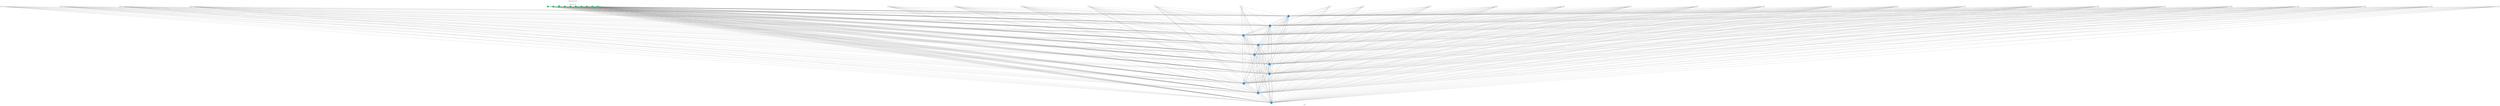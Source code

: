 digraph g {
	graph [nodesep=1 ranksep=2 splines=false]
	edge [arrowhead=none color="#707070"]
	subgraph cluster_input {
		node [color="#2ecc71" fontcolor="#2ecc71" shape=circle style=filled]
		color=white
		1
		label="My first neural network



Input Layer (+39)"
		rank=same
		2
		label="My first neural network



Input Layer (+39)"
		rank=same
		3
		label="My first neural network



Input Layer (+39)"
		rank=same
		4
		label="My first neural network



Input Layer (+39)"
		rank=same
		5
		label="My first neural network



Input Layer (+39)"
		rank=same
		6
		label="My first neural network



Input Layer (+39)"
		rank=same
		7
		label="My first neural network



Input Layer (+39)"
		rank=same
		8
		label="My first neural network



Input Layer (+39)"
		rank=same
		9
		label="My first neural network



Input Layer (+39)"
		rank=same
		10
		label="My first neural network



Input Layer (+39)"
		rank=same
	}
	1 -> 11
	2 -> 11
	3 -> 11
	4 -> 11
	5 -> 11
	6 -> 11
	7 -> 11
	8 -> 11
	9 -> 11
	10 -> 11
	11 -> 11
	12 -> 11
	13 -> 11
	14 -> 11
	15 -> 11
	16 -> 11
	17 -> 11
	18 -> 11
	19 -> 11
	20 -> 11
	21 -> 11
	22 -> 11
	23 -> 11
	24 -> 11
	25 -> 11
	26 -> 11
	27 -> 11
	28 -> 11
	29 -> 11
	30 -> 11
	31 -> 11
	32 -> 11
	33 -> 11
	34 -> 11
	35 -> 11
	36 -> 11
	37 -> 11
	38 -> 11
	39 -> 11
	40 -> 11
	41 -> 11
	42 -> 11
	43 -> 11
	44 -> 11
	45 -> 11
	46 -> 11
	47 -> 11
	48 -> 11
	49 -> 11
	1 -> 12
	2 -> 12
	3 -> 12
	4 -> 12
	5 -> 12
	6 -> 12
	7 -> 12
	8 -> 12
	9 -> 12
	10 -> 12
	11 -> 12
	12 -> 12
	13 -> 12
	14 -> 12
	15 -> 12
	16 -> 12
	17 -> 12
	18 -> 12
	19 -> 12
	20 -> 12
	21 -> 12
	22 -> 12
	23 -> 12
	24 -> 12
	25 -> 12
	26 -> 12
	27 -> 12
	28 -> 12
	29 -> 12
	30 -> 12
	31 -> 12
	32 -> 12
	33 -> 12
	34 -> 12
	35 -> 12
	36 -> 12
	37 -> 12
	38 -> 12
	39 -> 12
	40 -> 12
	41 -> 12
	42 -> 12
	43 -> 12
	44 -> 12
	45 -> 12
	46 -> 12
	47 -> 12
	48 -> 12
	49 -> 12
	1 -> 13
	2 -> 13
	3 -> 13
	4 -> 13
	5 -> 13
	6 -> 13
	7 -> 13
	8 -> 13
	9 -> 13
	10 -> 13
	11 -> 13
	12 -> 13
	13 -> 13
	14 -> 13
	15 -> 13
	16 -> 13
	17 -> 13
	18 -> 13
	19 -> 13
	20 -> 13
	21 -> 13
	22 -> 13
	23 -> 13
	24 -> 13
	25 -> 13
	26 -> 13
	27 -> 13
	28 -> 13
	29 -> 13
	30 -> 13
	31 -> 13
	32 -> 13
	33 -> 13
	34 -> 13
	35 -> 13
	36 -> 13
	37 -> 13
	38 -> 13
	39 -> 13
	40 -> 13
	41 -> 13
	42 -> 13
	43 -> 13
	44 -> 13
	45 -> 13
	46 -> 13
	47 -> 13
	48 -> 13
	49 -> 13
	1 -> 14
	2 -> 14
	3 -> 14
	4 -> 14
	5 -> 14
	6 -> 14
	7 -> 14
	8 -> 14
	9 -> 14
	10 -> 14
	11 -> 14
	12 -> 14
	13 -> 14
	14 -> 14
	15 -> 14
	16 -> 14
	17 -> 14
	18 -> 14
	19 -> 14
	20 -> 14
	21 -> 14
	22 -> 14
	23 -> 14
	24 -> 14
	25 -> 14
	26 -> 14
	27 -> 14
	28 -> 14
	29 -> 14
	30 -> 14
	31 -> 14
	32 -> 14
	33 -> 14
	34 -> 14
	35 -> 14
	36 -> 14
	37 -> 14
	38 -> 14
	39 -> 14
	40 -> 14
	41 -> 14
	42 -> 14
	43 -> 14
	44 -> 14
	45 -> 14
	46 -> 14
	47 -> 14
	48 -> 14
	49 -> 14
	1 -> 15
	2 -> 15
	3 -> 15
	4 -> 15
	5 -> 15
	6 -> 15
	7 -> 15
	8 -> 15
	9 -> 15
	10 -> 15
	11 -> 15
	12 -> 15
	13 -> 15
	14 -> 15
	15 -> 15
	16 -> 15
	17 -> 15
	18 -> 15
	19 -> 15
	20 -> 15
	21 -> 15
	22 -> 15
	23 -> 15
	24 -> 15
	25 -> 15
	26 -> 15
	27 -> 15
	28 -> 15
	29 -> 15
	30 -> 15
	31 -> 15
	32 -> 15
	33 -> 15
	34 -> 15
	35 -> 15
	36 -> 15
	37 -> 15
	38 -> 15
	39 -> 15
	40 -> 15
	41 -> 15
	42 -> 15
	43 -> 15
	44 -> 15
	45 -> 15
	46 -> 15
	47 -> 15
	48 -> 15
	49 -> 15
	1 -> 16
	2 -> 16
	3 -> 16
	4 -> 16
	5 -> 16
	6 -> 16
	7 -> 16
	8 -> 16
	9 -> 16
	10 -> 16
	11 -> 16
	12 -> 16
	13 -> 16
	14 -> 16
	15 -> 16
	16 -> 16
	17 -> 16
	18 -> 16
	19 -> 16
	20 -> 16
	21 -> 16
	22 -> 16
	23 -> 16
	24 -> 16
	25 -> 16
	26 -> 16
	27 -> 16
	28 -> 16
	29 -> 16
	30 -> 16
	31 -> 16
	32 -> 16
	33 -> 16
	34 -> 16
	35 -> 16
	36 -> 16
	37 -> 16
	38 -> 16
	39 -> 16
	40 -> 16
	41 -> 16
	42 -> 16
	43 -> 16
	44 -> 16
	45 -> 16
	46 -> 16
	47 -> 16
	48 -> 16
	49 -> 16
	1 -> 17
	2 -> 17
	3 -> 17
	4 -> 17
	5 -> 17
	6 -> 17
	7 -> 17
	8 -> 17
	9 -> 17
	10 -> 17
	11 -> 17
	12 -> 17
	13 -> 17
	14 -> 17
	15 -> 17
	16 -> 17
	17 -> 17
	18 -> 17
	19 -> 17
	20 -> 17
	21 -> 17
	22 -> 17
	23 -> 17
	24 -> 17
	25 -> 17
	26 -> 17
	27 -> 17
	28 -> 17
	29 -> 17
	30 -> 17
	31 -> 17
	32 -> 17
	33 -> 17
	34 -> 17
	35 -> 17
	36 -> 17
	37 -> 17
	38 -> 17
	39 -> 17
	40 -> 17
	41 -> 17
	42 -> 17
	43 -> 17
	44 -> 17
	45 -> 17
	46 -> 17
	47 -> 17
	48 -> 17
	49 -> 17
	1 -> 18
	2 -> 18
	3 -> 18
	4 -> 18
	5 -> 18
	6 -> 18
	7 -> 18
	8 -> 18
	9 -> 18
	10 -> 18
	11 -> 18
	12 -> 18
	13 -> 18
	14 -> 18
	15 -> 18
	16 -> 18
	17 -> 18
	18 -> 18
	19 -> 18
	20 -> 18
	21 -> 18
	22 -> 18
	23 -> 18
	24 -> 18
	25 -> 18
	26 -> 18
	27 -> 18
	28 -> 18
	29 -> 18
	30 -> 18
	31 -> 18
	32 -> 18
	33 -> 18
	34 -> 18
	35 -> 18
	36 -> 18
	37 -> 18
	38 -> 18
	39 -> 18
	40 -> 18
	41 -> 18
	42 -> 18
	43 -> 18
	44 -> 18
	45 -> 18
	46 -> 18
	47 -> 18
	48 -> 18
	49 -> 18
	1 -> 19
	2 -> 19
	3 -> 19
	4 -> 19
	5 -> 19
	6 -> 19
	7 -> 19
	8 -> 19
	9 -> 19
	10 -> 19
	11 -> 19
	12 -> 19
	13 -> 19
	14 -> 19
	15 -> 19
	16 -> 19
	17 -> 19
	18 -> 19
	19 -> 19
	20 -> 19
	21 -> 19
	22 -> 19
	23 -> 19
	24 -> 19
	25 -> 19
	26 -> 19
	27 -> 19
	28 -> 19
	29 -> 19
	30 -> 19
	31 -> 19
	32 -> 19
	33 -> 19
	34 -> 19
	35 -> 19
	36 -> 19
	37 -> 19
	38 -> 19
	39 -> 19
	40 -> 19
	41 -> 19
	42 -> 19
	43 -> 19
	44 -> 19
	45 -> 19
	46 -> 19
	47 -> 19
	48 -> 19
	49 -> 19
	1 -> 20
	2 -> 20
	3 -> 20
	4 -> 20
	5 -> 20
	6 -> 20
	7 -> 20
	8 -> 20
	9 -> 20
	10 -> 20
	11 -> 20
	12 -> 20
	13 -> 20
	14 -> 20
	15 -> 20
	16 -> 20
	17 -> 20
	18 -> 20
	19 -> 20
	20 -> 20
	21 -> 20
	22 -> 20
	23 -> 20
	24 -> 20
	25 -> 20
	26 -> 20
	27 -> 20
	28 -> 20
	29 -> 20
	30 -> 20
	31 -> 20
	32 -> 20
	33 -> 20
	34 -> 20
	35 -> 20
	36 -> 20
	37 -> 20
	38 -> 20
	39 -> 20
	40 -> 20
	41 -> 20
	42 -> 20
	43 -> 20
	44 -> 20
	45 -> 20
	46 -> 20
	47 -> 20
	48 -> 20
	49 -> 20
	subgraph cluster_1 {
		color=white
		rank=same
		label=" (+790)" labeljust=right labelloc=b
		11 [color="#3498db" fontcolor="#3498db" shape=circle style=filled]
		12 [color="#3498db" fontcolor="#3498db" shape=circle style=filled]
		13 [color="#3498db" fontcolor="#3498db" shape=circle style=filled]
		14 [color="#3498db" fontcolor="#3498db" shape=circle style=filled]
		15 [color="#3498db" fontcolor="#3498db" shape=circle style=filled]
		16 [color="#3498db" fontcolor="#3498db" shape=circle style=filled]
		17 [color="#3498db" fontcolor="#3498db" shape=circle style=filled]
		18 [color="#3498db" fontcolor="#3498db" shape=circle style=filled]
		19 [color="#3498db" fontcolor="#3498db" shape=circle style=filled]
		20 [color="#3498db" fontcolor="#3498db" shape=circle style=filled]
	}
	subgraph cluster_output {
		node [color="#2ecc71" fontcolor="#2ecc71" shape=circle style=filled]
		color=white
		rank=same
		labeljust=1
		label="Output Layer" labelloc=bottom
	}
	arrowShape=none
}
